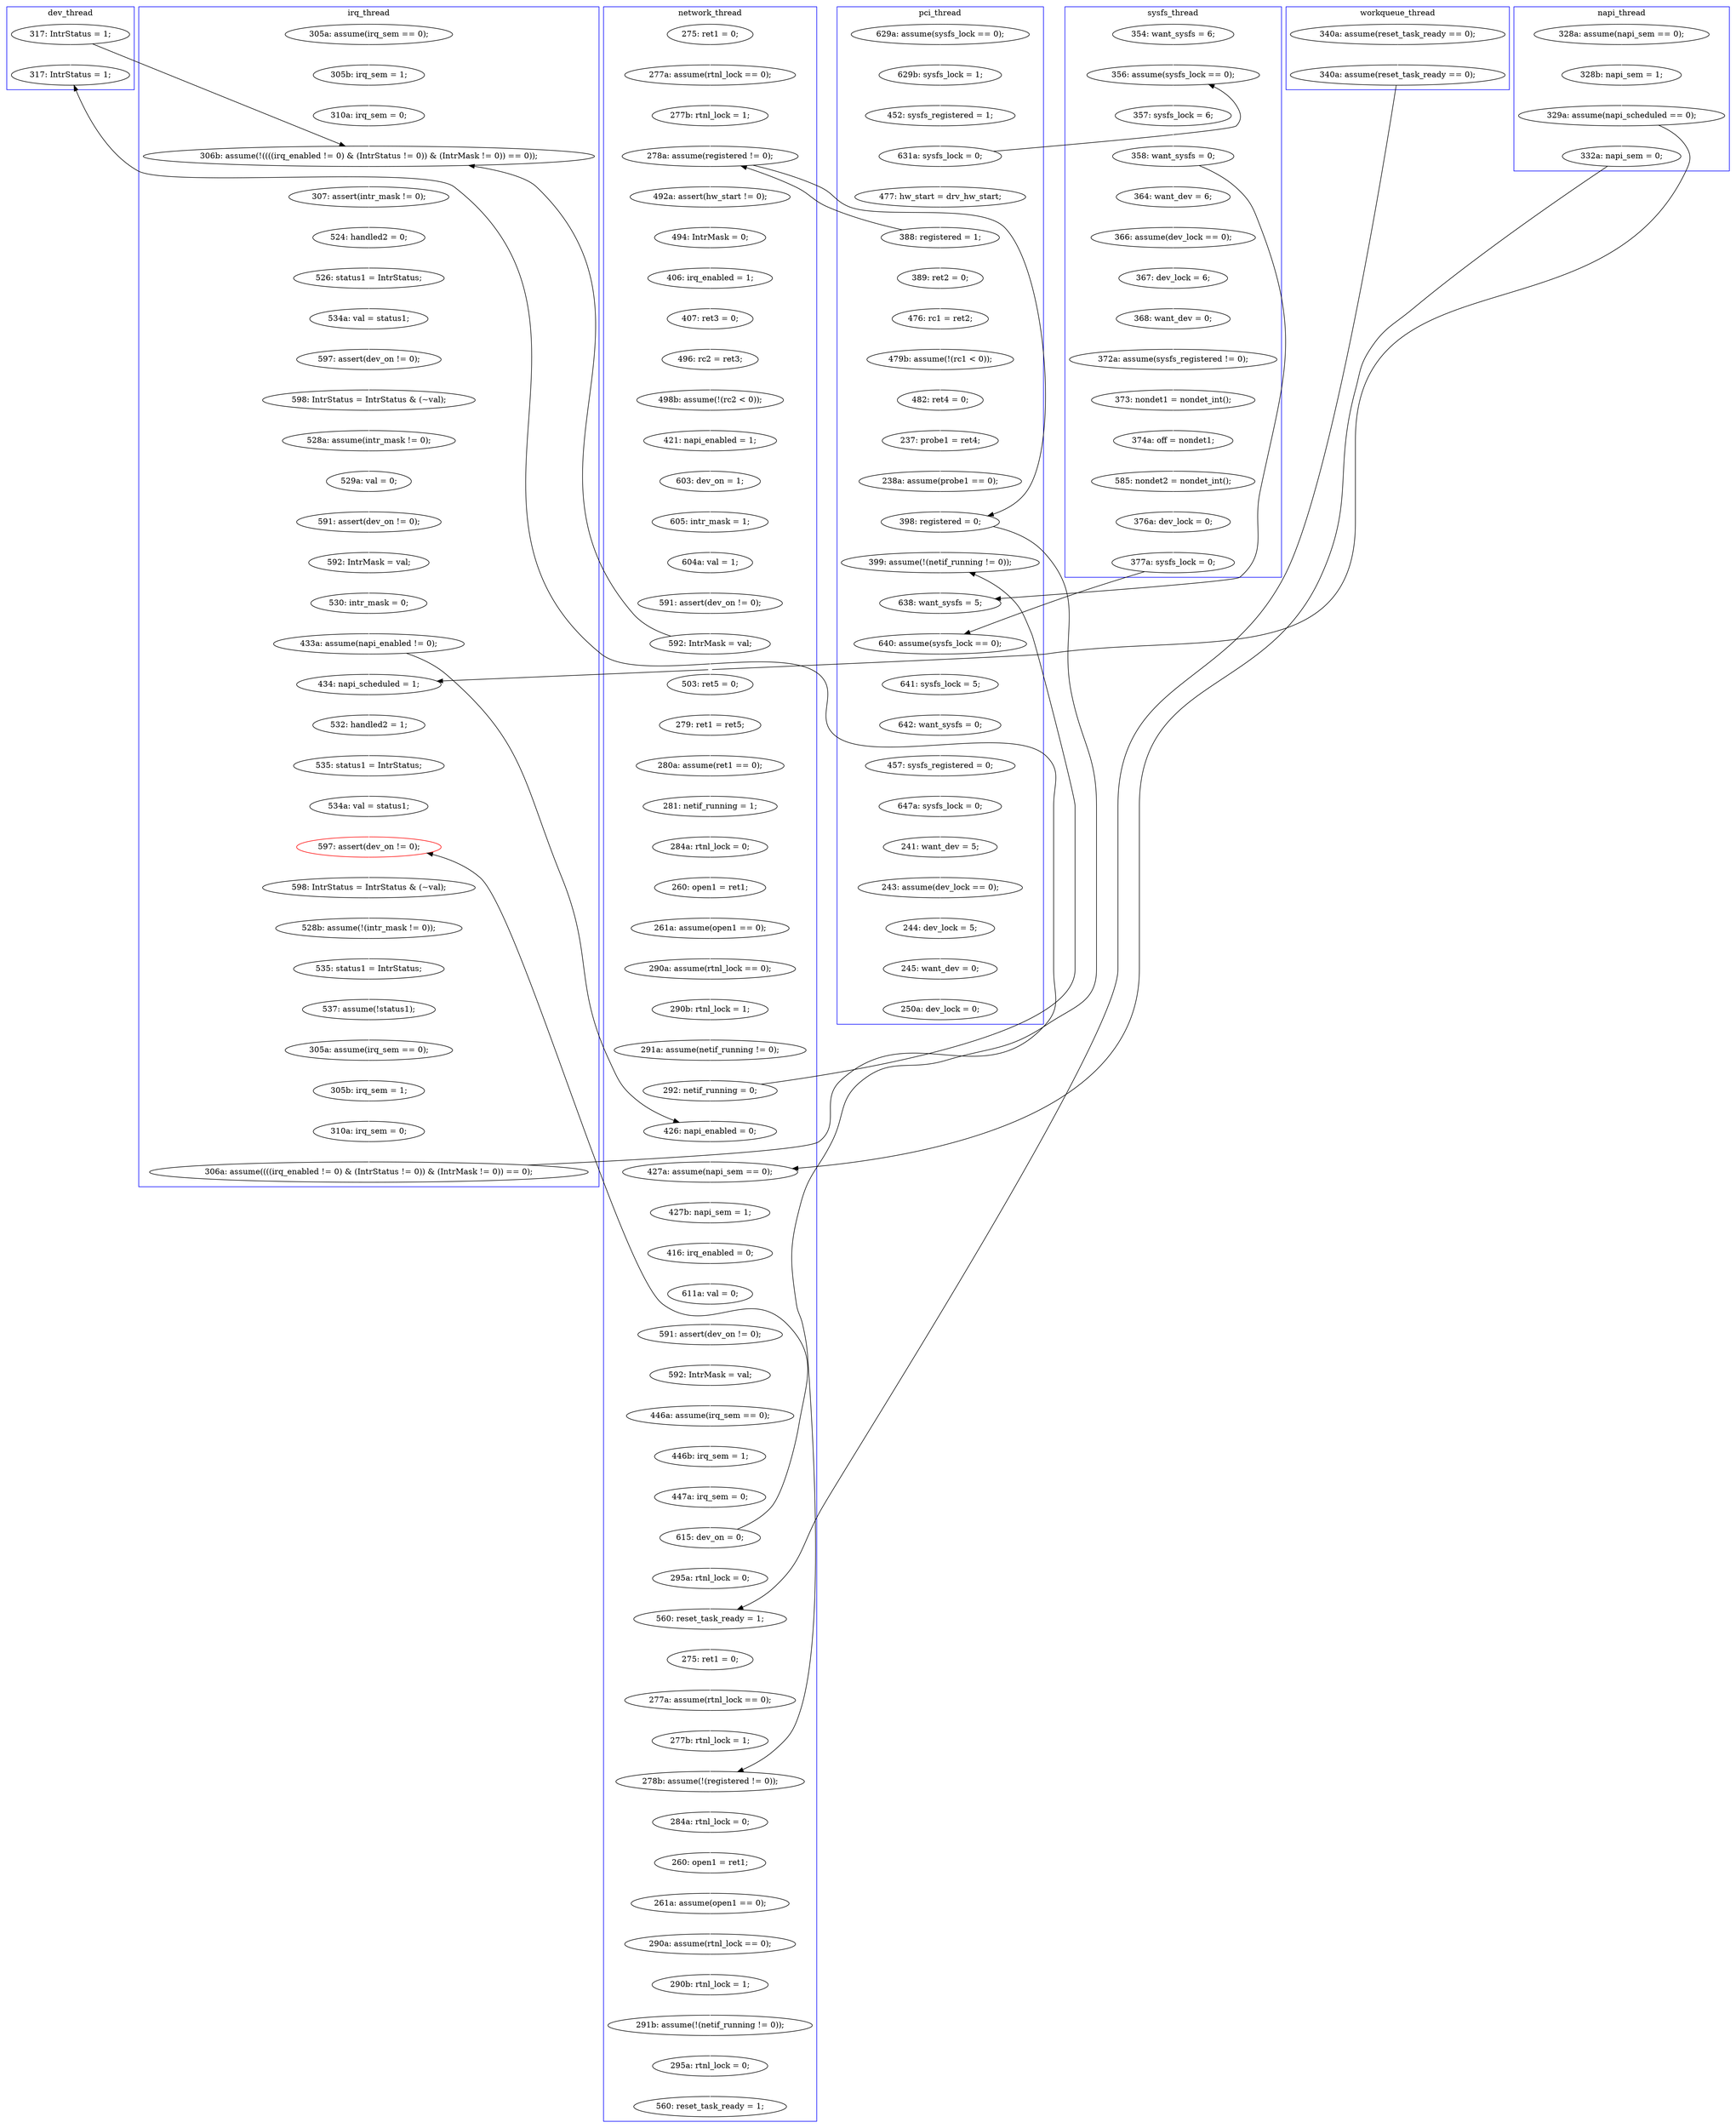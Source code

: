 digraph Counterexample {
	152 -> 154 [color = white, style = solid]
	36 -> 53 [color = white, style = solid]
	99 -> 100 [color = white, style = solid]
	188 -> 190 [color = white, style = solid]
	122 -> 174 [color = white, style = solid]
	76 -> 122 [color = white, style = solid]
	63 -> 73 [color = white, style = solid]
	174 -> 251 [color = white, style = solid]
	48 -> 55 [color = white, style = solid]
	266 -> 269 [color = black, style = solid, constraint = false]
	92 -> 95 [color = white, style = solid]
	247 -> 248 [color = white, style = solid]
	265 -> 266 [color = white, style = solid]
	206 -> 207 [color = black, style = solid, constraint = false]
	269 -> 270 [color = white, style = solid]
	89 -> 92 [color = white, style = solid]
	55 -> 67 [color = white, style = solid]
	68 -> 69 [color = white, style = solid]
	252 -> 253 [color = white, style = solid]
	309 -> 310 [color = white, style = solid]
	222 -> 223 [color = white, style = solid]
	251 -> 269 [color = white, style = solid]
	67 -> 72 [color = white, style = solid]
	255 -> 258 [color = white, style = solid]
	137 -> 139 [color = white, style = solid]
	53 -> 54 [color = white, style = solid]
	148 -> 149 [color = white, style = solid]
	47 -> 48 [color = white, style = solid]
	129 -> 131 [color = black, style = solid, constraint = false]
	71 -> 106 [color = white, style = solid]
	139 -> 141 [color = white, style = solid]
	197 -> 206 [color = white, style = solid]
	217 -> 218 [color = white, style = solid]
	270 -> 271 [color = white, style = solid]
	161 -> 162 [color = white, style = solid]
	240 -> 260 [color = white, style = solid]
	204 -> 207 [color = white, style = solid]
	167 -> 177 [color = white, style = solid]
	261 -> 264 [color = white, style = solid]
	253 -> 255 [color = white, style = solid]
	73 -> 76 [color = white, style = solid]
	141 -> 144 [color = white, style = solid]
	100 -> 101 [color = white, style = solid]
	34 -> 36 [color = white, style = solid]
	169 -> 170 [color = white, style = solid]
	34 -> 243 [color = black, style = solid, constraint = false]
	138 -> 142 [color = white, style = solid]
	177 -> 178 [color = white, style = solid]
	125 -> 128 [color = white, style = solid]
	131 -> 132 [color = white, style = solid]
	190 -> 191 [color = white, style = solid]
	264 -> 273 [color = white, style = solid]
	142 -> 155 [color = white, style = solid]
	308 -> 309 [color = white, style = solid]
	158 -> 161 [color = white, style = solid]
	243 -> 244 [color = white, style = solid]
	207 -> 208 [color = white, style = solid]
	249 -> 252 [color = white, style = solid]
	226 -> 254 [color = black, style = solid, constraint = false]
	258 -> 265 [color = white, style = solid]
	219 -> 222 [color = white, style = solid]
	106 -> 178 [color = black, style = solid, constraint = false]
	306 -> 307 [color = white, style = solid]
	128 -> 138 [color = white, style = solid]
	120 -> 125 [color = white, style = solid]
	228 -> 234 [color = white, style = solid]
	246 -> 247 [color = white, style = solid]
	276 -> 279 [color = white, style = solid]
	165 -> 167 [color = white, style = solid]
	167 -> 174 [color = black, style = solid, constraint = false]
	169 -> 177 [color = black, style = solid, constraint = false]
	129 -> 254 [color = white, style = solid]
	242 -> 243 [color = white, style = solid]
	292 -> 303 [color = white, style = solid]
	101 -> 114 [color = white, style = solid]
	224 -> 226 [color = white, style = solid]
	29 -> 32 [color = white, style = solid]
	273 -> 274 [color = white, style = solid]
	87 -> 88 [color = white, style = solid]
	235 -> 236 [color = white, style = solid]
	32 -> 34 [color = white, style = solid]
	84 -> 186 [color = white, style = solid]
	244 -> 245 [color = white, style = solid]
	110 -> 111 [color = white, style = solid]
	55 -> 122 [color = black, style = solid, constraint = false]
	111 -> 112 [color = white, style = solid]
	206 -> 211 [color = white, style = solid]
	211 -> 228 [color = white, style = solid]
	271 -> 292 [color = white, style = solid]
	62 -> 63 [color = white, style = solid]
	151 -> 152 [color = white, style = solid]
	132 -> 137 [color = white, style = solid]
	59 -> 62 [color = white, style = solid]
	178 -> 179 [color = white, style = solid]
	248 -> 249 [color = white, style = solid]
	114 -> 115 [color = white, style = solid]
	28 -> 29 [color = white, style = solid]
	303 -> 306 [color = white, style = solid]
	144 -> 145 [color = white, style = solid]
	115 -> 131 [color = black, style = solid, constraint = false]
	170 -> 201 [color = white, style = solid]
	201 -> 202 [color = white, style = solid]
	236 -> 240 [color = white, style = solid]
	195 -> 196 [color = white, style = solid]
	260 -> 261 [color = white, style = solid]
	191 -> 195 [color = white, style = solid]
	179 -> 183 [color = white, style = solid]
	112 -> 131 [color = white, style = solid]
	154 -> 169 [color = white, style = solid]
	71 -> 170 [color = black, style = solid, constraint = false]
	69 -> 71 [color = white, style = solid]
	43 -> 47 [color = white, style = solid]
	186 -> 228 [color = black, style = solid, constraint = false]
	223 -> 224 [color = white, style = solid]
	307 -> 308 [color = white, style = solid]
	279 -> 284 [color = white, style = solid]
	196 -> 197 [color = white, style = solid]
	274 -> 276 [color = white, style = solid]
	53 -> 55 [color = black, style = solid, constraint = false]
	145 -> 148 [color = white, style = solid]
	202 -> 204 [color = white, style = solid]
	218 -> 219 [color = white, style = solid]
	162 -> 165 [color = white, style = solid]
	183 -> 188 [color = white, style = solid]
	72 -> 87 [color = white, style = solid]
	149 -> 151 [color = white, style = solid]
	54 -> 59 [color = white, style = solid]
	122 -> 240 [color = black, style = solid, constraint = false]
	88 -> 89 [color = white, style = solid]
	115 -> 120 [color = white, style = solid]
	234 -> 235 [color = white, style = solid]
	155 -> 158 [color = white, style = solid]
	245 -> 246 [color = white, style = solid]
	208 -> 217 [color = white, style = solid]
	245 -> 251 [color = black, style = solid, constraint = false]
	95 -> 99 [color = white, style = solid]
	subgraph cluster7 {
		label = dev_thread
		color = blue
		254  [label = "317: IntrStatus = 1;"]
		129  [label = "317: IntrStatus = 1;"]
	}
	subgraph cluster5 {
		label = workqueue_thread
		color = blue
		186  [label = "340a: assume(reset_task_ready == 0);"]
		84  [label = "340a: assume(reset_task_ready == 0);"]
	}
	subgraph cluster3 {
		label = irq_thread
		color = blue
		149  [label = "529a: val = 0;"]
		218  [label = "535: status1 = IntrStatus;"]
		148  [label = "528a: assume(intr_mask != 0);"]
		224  [label = "310a: irq_sem = 0;"]
		112  [label = "310a: irq_sem = 0;"]
		217  [label = "528b: assume(!(intr_mask != 0));"]
		139  [label = "526: status1 = IntrStatus;"]
		226  [label = "306a: assume((((irq_enabled != 0) & (IntrStatus != 0)) & (IntrMask != 0)) == 0);"]
		154  [label = "530: intr_mask = 0;"]
		151  [label = "591: assert(dev_on != 0);"]
		111  [label = "305b: irq_sem = 1;"]
		110  [label = "305a: assume(irq_sem == 0);"]
		170  [label = "434: napi_scheduled = 1;"]
		145  [label = "598: IntrStatus = IntrStatus & (~val);"]
		144  [label = "597: assert(dev_on != 0);"]
		222  [label = "305a: assume(irq_sem == 0);"]
		169  [label = "433a: assume(napi_enabled != 0);"]
		219  [label = "537: assume(!status1);"]
		208  [label = "598: IntrStatus = IntrStatus & (~val);"]
		201  [label = "532: handled2 = 1;"]
		132  [label = "307: assert(intr_mask != 0);"]
		137  [label = "524: handled2 = 0;"]
		202  [label = "535: status1 = IntrStatus;"]
		131  [label = "306b: assume(!((((irq_enabled != 0) & (IntrStatus != 0)) & (IntrMask != 0)) == 0));"]
		207  [label = "597: assert(dev_on != 0);", color = red]
		204  [label = "534a: val = status1;"]
		152  [label = "592: IntrMask = val;"]
		141  [label = "534a: val = status1;"]
		223  [label = "305b: irq_sem = 1;"]
	}
	subgraph cluster4 {
		label = napi_thread
		color = blue
		106  [label = "332a: napi_sem = 0;"]
		69  [label = "328b: napi_sem = 1;"]
		71  [label = "329a: assume(napi_scheduled == 0);"]
		68  [label = "328a: assume(napi_sem == 0);"]
	}
	subgraph cluster2 {
		label = network_thread
		color = blue
		88  [label = "407: ret3 = 0;"]
		72  [label = "494: IntrMask = 0;"]
		95  [label = "421: napi_enabled = 1;"]
		142  [label = "284a: rtnl_lock = 0;"]
		47  [label = "277a: assume(rtnl_lock == 0);"]
		162  [label = "290b: rtnl_lock = 1;"]
		236  [label = "277b: rtnl_lock = 1;"]
		261  [label = "260: open1 = ret1;"]
		48  [label = "277b: rtnl_lock = 1;"]
		264  [label = "261a: assume(open1 == 0);"]
		158  [label = "261a: assume(open1 == 0);"]
		279  [label = "295a: rtnl_lock = 0;"]
		195  [label = "446a: assume(irq_sem == 0);"]
		276  [label = "291b: assume(!(netif_running != 0));"]
		206  [label = "615: dev_on = 0;"]
		99  [label = "603: dev_on = 1;"]
		125  [label = "279: ret1 = ret5;"]
		190  [label = "591: assert(dev_on != 0);"]
		235  [label = "277a: assume(rtnl_lock == 0);"]
		165  [label = "291a: assume(netif_running != 0);"]
		115  [label = "592: IntrMask = val;"]
		177  [label = "426: napi_enabled = 0;"]
		178  [label = "427a: assume(napi_sem == 0);"]
		114  [label = "591: assert(dev_on != 0);"]
		89  [label = "496: rc2 = ret3;"]
		197  [label = "447a: irq_sem = 0;"]
		67  [label = "492a: assert(hw_start != 0);"]
		240  [label = "278b: assume(!(registered != 0));"]
		179  [label = "427b: napi_sem = 1;"]
		128  [label = "280a: assume(ret1 == 0);"]
		284  [label = "560: reset_task_ready = 1;"]
		92  [label = "498b: assume(!(rc2 < 0));"]
		260  [label = "284a: rtnl_lock = 0;"]
		183  [label = "416: irq_enabled = 0;"]
		138  [label = "281: netif_running = 1;"]
		167  [label = "292: netif_running = 0;"]
		196  [label = "446b: irq_sem = 1;"]
		155  [label = "260: open1 = ret1;"]
		120  [label = "503: ret5 = 0;"]
		55  [label = "278a: assume(registered != 0);"]
		101  [label = "604a: val = 1;"]
		188  [label = "611a: val = 0;"]
		274  [label = "290b: rtnl_lock = 1;"]
		211  [label = "295a: rtnl_lock = 0;"]
		234  [label = "275: ret1 = 0;"]
		87  [label = "406: irq_enabled = 1;"]
		191  [label = "592: IntrMask = val;"]
		273  [label = "290a: assume(rtnl_lock == 0);"]
		100  [label = "605: intr_mask = 1;"]
		161  [label = "290a: assume(rtnl_lock == 0);"]
		228  [label = "560: reset_task_ready = 1;"]
		43  [label = "275: ret1 = 0;"]
	}
	subgraph cluster1 {
		label = pci_thread
		color = blue
		76  [label = "238a: assume(probe1 == 0);"]
		303  [label = "647a: sysfs_lock = 0;"]
		251  [label = "638: want_sysfs = 5;"]
		308  [label = "244: dev_lock = 5;"]
		310  [label = "250a: dev_lock = 0;"]
		309  [label = "245: want_dev = 0;"]
		28  [label = "629a: assume(sysfs_lock == 0);"]
		271  [label = "642: want_sysfs = 0;"]
		32  [label = "452: sysfs_registered = 1;"]
		306  [label = "241: want_dev = 5;"]
		36  [label = "477: hw_start = drv_hw_start;"]
		307  [label = "243: assume(dev_lock == 0);"]
		53  [label = "388: registered = 1;"]
		292  [label = "457: sysfs_registered = 0;"]
		62  [label = "479b: assume(!(rc1 < 0));"]
		73  [label = "237: probe1 = ret4;"]
		29  [label = "629b: sysfs_lock = 1;"]
		59  [label = "476: rc1 = ret2;"]
		34  [label = "631a: sysfs_lock = 0;"]
		63  [label = "482: ret4 = 0;"]
		54  [label = "389: ret2 = 0;"]
		174  [label = "399: assume(!(netif_running != 0));"]
		269  [label = "640: assume(sysfs_lock == 0);"]
		270  [label = "641: sysfs_lock = 5;"]
		122  [label = "398: registered = 0;"]
	}
	subgraph cluster6 {
		label = sysfs_thread
		color = blue
		244  [label = "357: sysfs_lock = 6;"]
		252  [label = "372a: assume(sysfs_registered != 0);"]
		265  [label = "376a: dev_lock = 0;"]
		246  [label = "364: want_dev = 6;"]
		242  [label = "354: want_sysfs = 6;"]
		248  [label = "367: dev_lock = 6;"]
		247  [label = "366: assume(dev_lock == 0);"]
		253  [label = "373: nondet1 = nondet_int();"]
		266  [label = "377a: sysfs_lock = 0;"]
		258  [label = "585: nondet2 = nondet_int();"]
		255  [label = "374a: off = nondet1;"]
		243  [label = "356: assume(sysfs_lock == 0);"]
		245  [label = "358: want_sysfs = 0;"]
		249  [label = "368: want_dev = 0;"]
	}
}